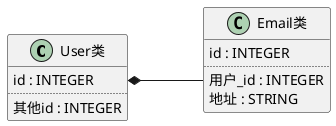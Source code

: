 @startuml
'https://plantuml.com/class-diagram

left to right direction

class User类 {
  id : INTEGER
  ..
  其他id : INTEGER
}

class Email类 {
  id : INTEGER
  ..
  用户_id : INTEGER
  地址 : STRING
}

User类::id *-- Email类::用户_id

@enduml